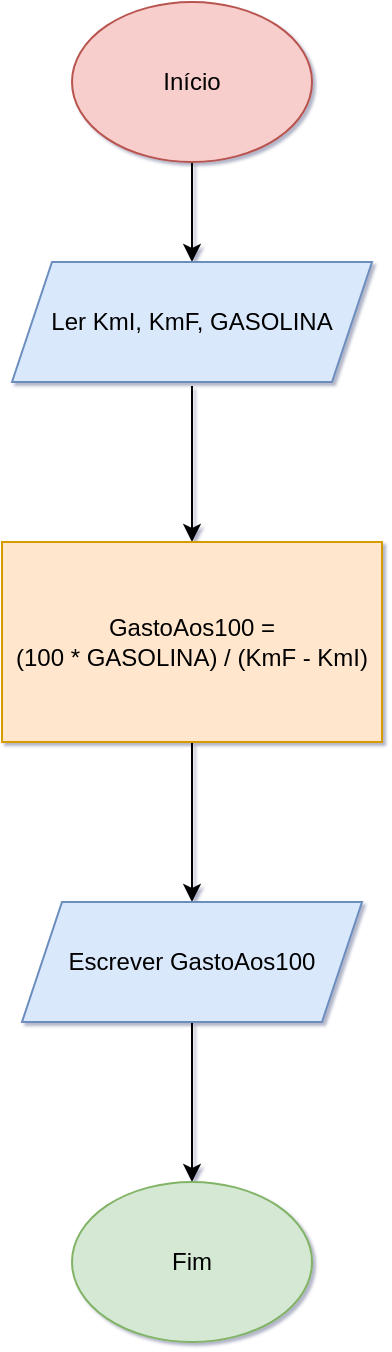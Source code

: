 <mxfile version="28.2.3">
  <diagram name="Página-1" id="oh0Ci-yldeJuqW9jqT2j">
    <mxGraphModel dx="1418" dy="786" grid="1" gridSize="10" guides="1" tooltips="1" connect="1" arrows="1" fold="1" page="1" pageScale="1" pageWidth="827" pageHeight="1169" background="#ffffff" math="0" shadow="1">
      <root>
        <mxCell id="0" />
        <mxCell id="1" parent="0" />
        <mxCell id="IHZA9jqLh9YRXk_rwiKL-3" style="edgeStyle=orthogonalEdgeStyle;rounded=0;orthogonalLoop=1;jettySize=auto;html=1;" parent="1" source="IHZA9jqLh9YRXk_rwiKL-1" target="IHZA9jqLh9YRXk_rwiKL-2" edge="1">
          <mxGeometry relative="1" as="geometry" />
        </mxCell>
        <mxCell id="IHZA9jqLh9YRXk_rwiKL-1" value="Início" style="ellipse;whiteSpace=wrap;html=1;fillColor=#f8cecc;strokeColor=#b85450;" parent="1" vertex="1">
          <mxGeometry x="340" y="30" width="120" height="80" as="geometry" />
        </mxCell>
        <mxCell id="IHZA9jqLh9YRXk_rwiKL-5" value="" style="edgeStyle=orthogonalEdgeStyle;rounded=0;orthogonalLoop=1;jettySize=auto;html=1;" parent="1" target="IHZA9jqLh9YRXk_rwiKL-4" edge="1">
          <mxGeometry relative="1" as="geometry">
            <mxPoint x="400" y="222" as="sourcePoint" />
            <Array as="points">
              <mxPoint x="400" y="222" />
            </Array>
          </mxGeometry>
        </mxCell>
        <mxCell id="IHZA9jqLh9YRXk_rwiKL-2" value="Ler KmI, KmF, GASOLINA" style="shape=parallelogram;perimeter=parallelogramPerimeter;whiteSpace=wrap;html=1;fixedSize=1;fillColor=#dae8fc;strokeColor=#6c8ebf;" parent="1" vertex="1">
          <mxGeometry x="310" y="160" width="180" height="60" as="geometry" />
        </mxCell>
        <mxCell id="IHZA9jqLh9YRXk_rwiKL-7" value="" style="edgeStyle=orthogonalEdgeStyle;rounded=0;orthogonalLoop=1;jettySize=auto;html=1;" parent="1" source="IHZA9jqLh9YRXk_rwiKL-4" target="IHZA9jqLh9YRXk_rwiKL-6" edge="1">
          <mxGeometry relative="1" as="geometry" />
        </mxCell>
        <mxCell id="IHZA9jqLh9YRXk_rwiKL-4" value="GastoAos100 =&lt;div&gt;(100 * GASOLINA) / (KmF - KmI)&lt;/div&gt;" style="whiteSpace=wrap;html=1;fillColor=#ffe6cc;strokeColor=#d79b00;" parent="1" vertex="1">
          <mxGeometry x="305" y="300" width="190" height="100" as="geometry" />
        </mxCell>
        <mxCell id="IHZA9jqLh9YRXk_rwiKL-9" value="" style="edgeStyle=orthogonalEdgeStyle;rounded=0;orthogonalLoop=1;jettySize=auto;html=1;" parent="1" source="IHZA9jqLh9YRXk_rwiKL-6" target="IHZA9jqLh9YRXk_rwiKL-8" edge="1">
          <mxGeometry relative="1" as="geometry" />
        </mxCell>
        <mxCell id="IHZA9jqLh9YRXk_rwiKL-6" value="Escrever GastoAos100" style="shape=parallelogram;perimeter=parallelogramPerimeter;whiteSpace=wrap;html=1;fixedSize=1;fillColor=#dae8fc;strokeColor=#6c8ebf;" parent="1" vertex="1">
          <mxGeometry x="315" y="480" width="170" height="60" as="geometry" />
        </mxCell>
        <mxCell id="IHZA9jqLh9YRXk_rwiKL-8" value="Fim" style="ellipse;whiteSpace=wrap;html=1;fillColor=#d5e8d4;strokeColor=#82b366;" parent="1" vertex="1">
          <mxGeometry x="340" y="620" width="120" height="80" as="geometry" />
        </mxCell>
      </root>
    </mxGraphModel>
  </diagram>
</mxfile>
